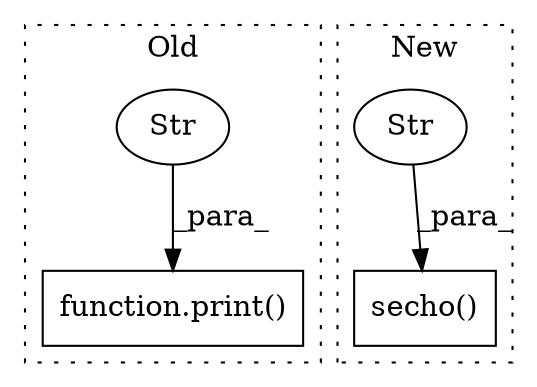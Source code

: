 digraph G {
subgraph cluster0 {
1 [label="function.print()" a="75" s="1356,1425" l="6,1" shape="box"];
4 [label="Str" a="66" s="1362" l="63" shape="ellipse"];
label = "Old";
style="dotted";
}
subgraph cluster1 {
2 [label="secho()" a="75" s="1853,1867" l="12,1" shape="box"];
3 [label="Str" a="66" s="1865" l="2" shape="ellipse"];
label = "New";
style="dotted";
}
3 -> 2 [label="_para_"];
4 -> 1 [label="_para_"];
}